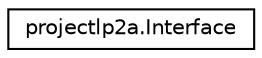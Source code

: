 digraph "Graphical Class Hierarchy"
{
 // LATEX_PDF_SIZE
  edge [fontname="Helvetica",fontsize="10",labelfontname="Helvetica",labelfontsize="10"];
  node [fontname="Helvetica",fontsize="10",shape=record];
  rankdir="LR";
  Node0 [label="projectlp2a.Interface",height=0.2,width=0.4,color="black", fillcolor="white", style="filled",URL="$classprojectlp2a_1_1_interface.html",tooltip=" "];
}

